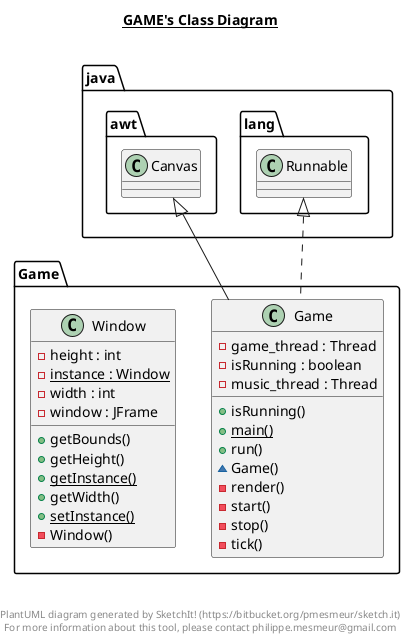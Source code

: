 @startuml

title __GAME's Class Diagram__\n

  namespace Game {
    class Game.Game {
        - game_thread : Thread
        - isRunning : boolean
        - music_thread : Thread
        + isRunning()
        {static} + main()
        + run()
        ~ Game()
        - render()
        - start()
        - stop()
        - tick()
    }
  }
  

  namespace Game {
    class Game.Window {
        - height : int
        {static} - instance : Window
        - width : int
        - window : JFrame
        + getBounds()
        + getHeight()
        {static} + getInstance()
        + getWidth()
        {static} + setInstance()
        - Window()
    }
  }
  

  Game.Game .up.|> java.lang.Runnable
  Game.Game -up-|> java.awt.Canvas


right footer


PlantUML diagram generated by SketchIt! (https://bitbucket.org/pmesmeur/sketch.it)
For more information about this tool, please contact philippe.mesmeur@gmail.com
endfooter

@enduml
